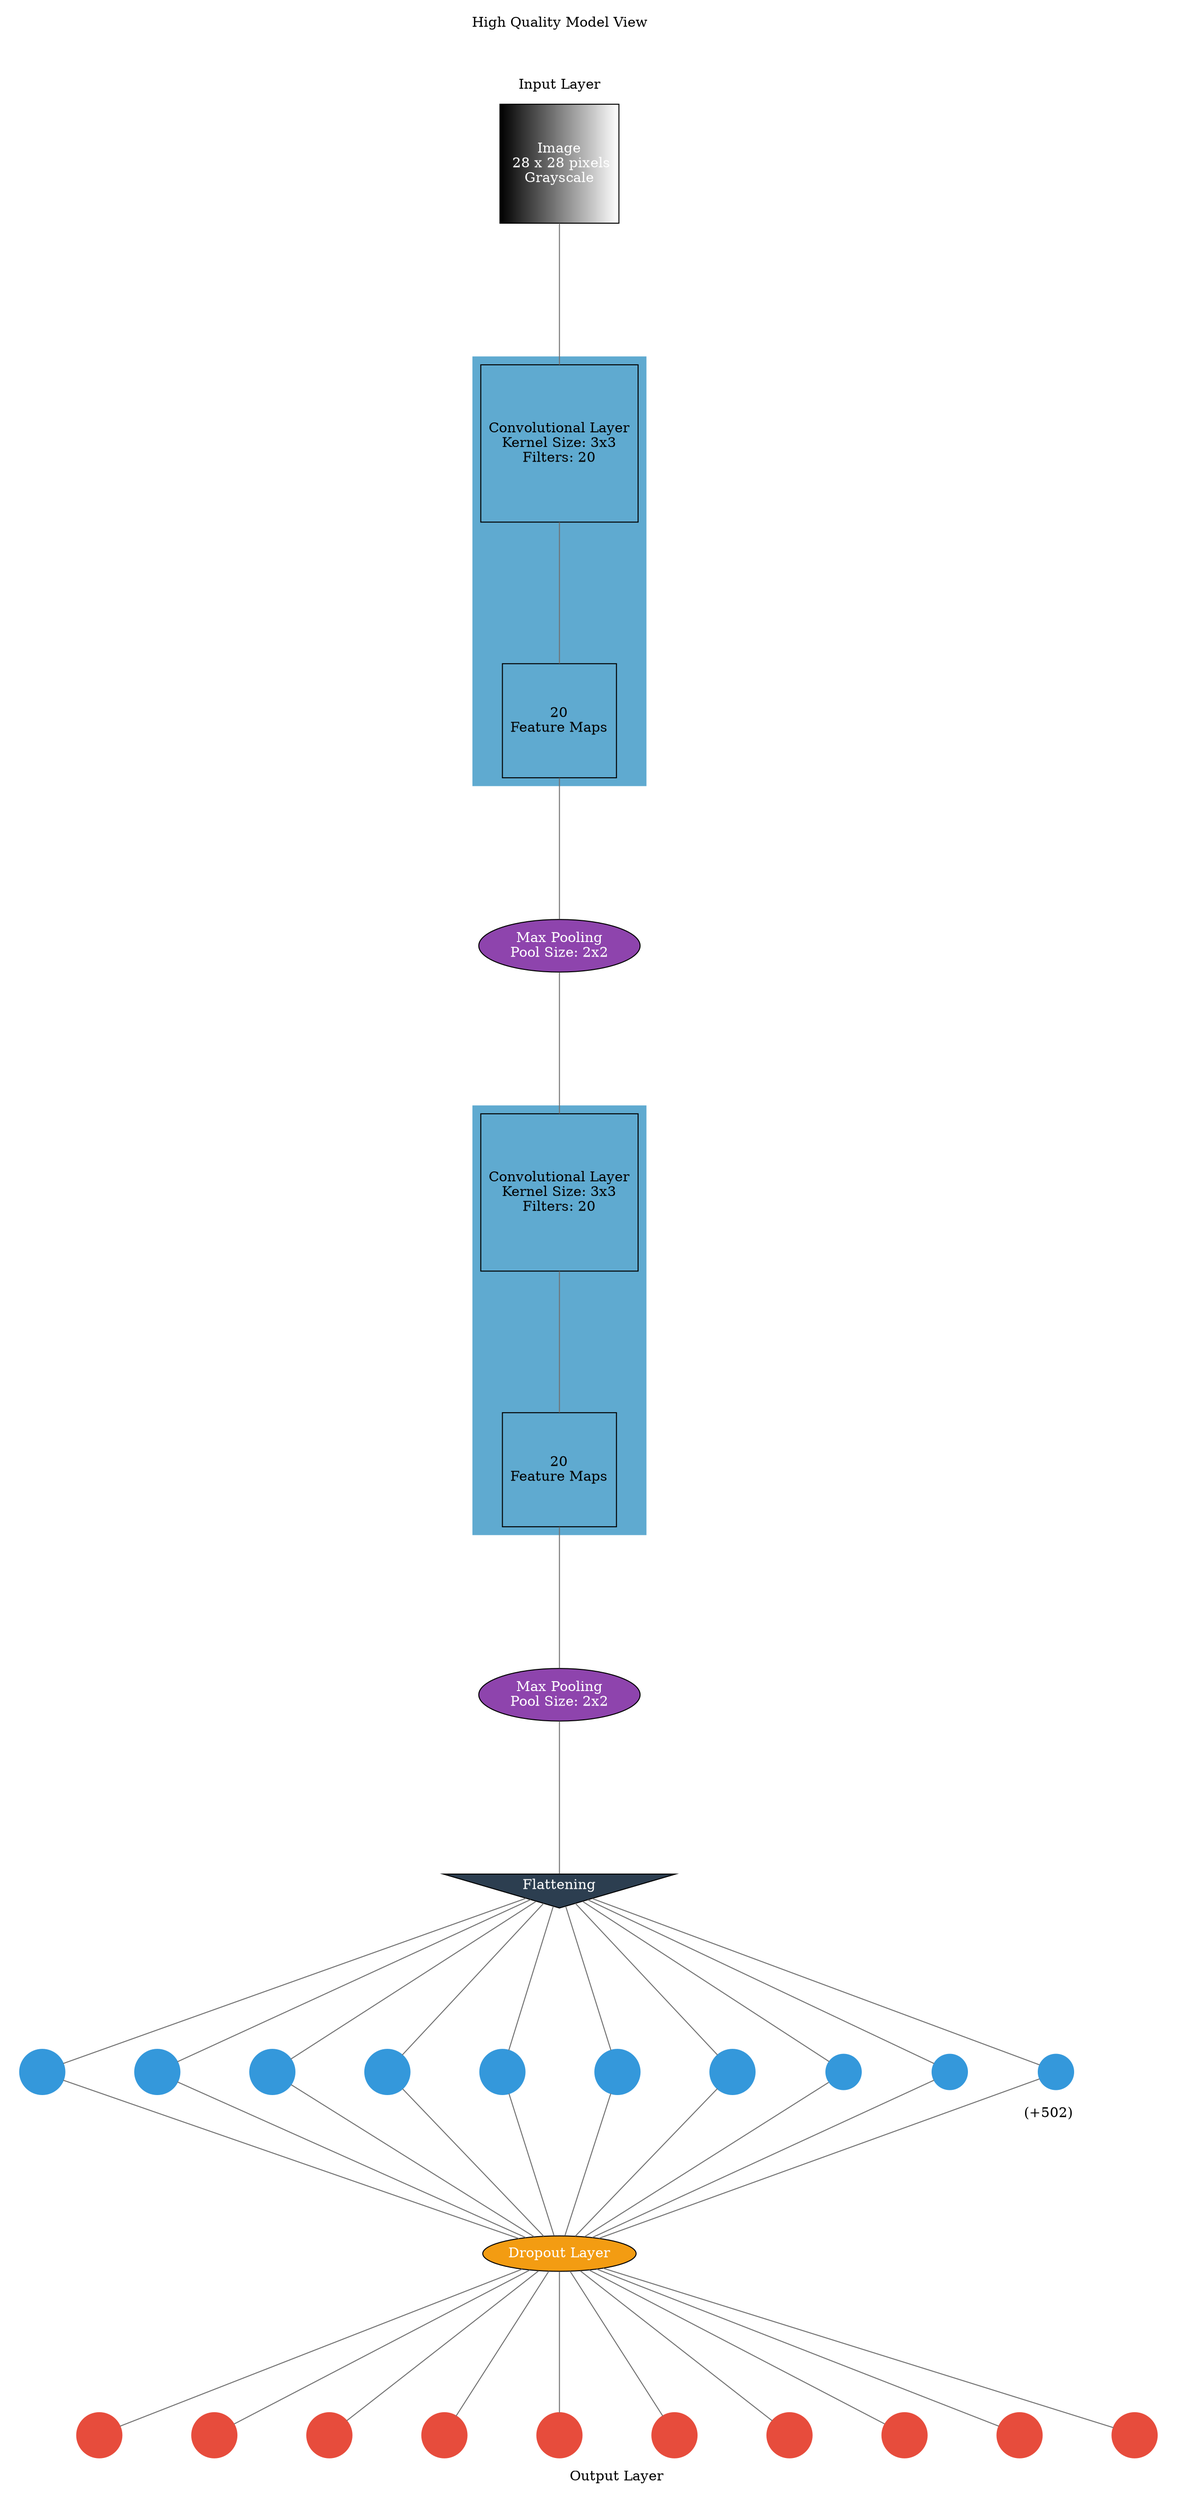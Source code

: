 digraph g {
	graph [nodesep=1 ranksep=2 splines=false]
	edge [arrowhead=none color="#707070"]
	subgraph cluster_input {
		node [fillcolor="black:white" fontcolor=white shape=square style=filled]
		color=white label="High Quality Model View



Input Layer"
		1 [label="Image
 28 x 28 pixels
Grayscale" fontcolor=white]
	}
	conv_2 -> 2
	1 -> conv_2
	subgraph cluster_1 {
		color="#5faad0" style=filled
		conv_2 [label="Convolutional Layer
Kernel Size: 3x3
Filters: 20" shape=square]
		2 [label="20
Feature Maps" shape=square]
	}
	2 -> 3
	subgraph cluster_2 {
		color=white
		3 [label="Max Pooling
Pool Size: 2x2" fillcolor="#8e44ad" fontcolor=white style=filled]
	}
	conv_4 -> 4
	3 -> conv_4
	subgraph cluster_3 {
		color="#5faad0" style=filled
		conv_4 [label="Convolutional Layer
Kernel Size: 3x3
Filters: 20" shape=square]
		4 [label="20
Feature Maps" shape=square]
	}
	4 -> 5
	subgraph cluster_4 {
		color=white
		5 [label="Max Pooling
Pool Size: 2x2" fillcolor="#8e44ad" fontcolor=white style=filled]
	}
	5 -> 6
	subgraph cluster_5 {
		color=white
		6 [label=Flattening fillcolor="#2c3e50" fontcolor=white shape=invtriangle style=filled]
	}
	6 -> 7
	6 -> 8
	6 -> 9
	6 -> 10
	6 -> 11
	6 -> 12
	6 -> 13
	6 -> 14
	6 -> 15
	6 -> 16
	subgraph cluster_6 {
		color=white
		rank=same
		label=" (+502)" labeljust=right labelloc=b
		7 [color="#3498db" fontcolor="#3498db" shape=circle style=filled]
		8 [color="#3498db" fontcolor="#3498db" shape=circle style=filled]
		9 [color="#3498db" fontcolor="#3498db" shape=circle style=filled]
		10 [color="#3498db" fontcolor="#3498db" shape=circle style=filled]
		11 [color="#3498db" fontcolor="#3498db" shape=circle style=filled]
		12 [color="#3498db" fontcolor="#3498db" shape=circle style=filled]
		13 [color="#3498db" fontcolor="#3498db" shape=circle style=filled]
		14 [color="#3498db" fontcolor="#3498db" shape=circle style=filled]
		15 [color="#3498db" fontcolor="#3498db" shape=circle style=filled]
		16 [color="#3498db" fontcolor="#3498db" shape=circle style=filled]
	}
	7 -> 17
	8 -> 17
	9 -> 17
	10 -> 17
	11 -> 17
	12 -> 17
	13 -> 17
	14 -> 17
	15 -> 17
	16 -> 17
	subgraph cluster_7 {
		color=white
		17 [label="Dropout Layer" fillcolor="#f39c12" fontcolor=white style=filled]
	}
	17 -> 18
	17 -> 19
	17 -> 20
	17 -> 21
	17 -> 22
	17 -> 23
	17 -> 24
	17 -> 25
	17 -> 26
	17 -> 27
	subgraph cluster_output {
		node [color="#2ecc71" fontcolor="#2ecc71" shape=circle style=filled]
		color=white
		rank=same
		labeljust=1
		18 [color="#e74c3c" fontcolor="#e74c3c" shape=circle style=filled]
		19 [color="#e74c3c" fontcolor="#e74c3c" shape=circle style=filled]
		20 [color="#e74c3c" fontcolor="#e74c3c" shape=circle style=filled]
		21 [color="#e74c3c" fontcolor="#e74c3c" shape=circle style=filled]
		22 [color="#e74c3c" fontcolor="#e74c3c" shape=circle style=filled]
		23 [color="#e74c3c" fontcolor="#e74c3c" shape=circle style=filled]
		24 [color="#e74c3c" fontcolor="#e74c3c" shape=circle style=filled]
		25 [color="#e74c3c" fontcolor="#e74c3c" shape=circle style=filled]
		26 [color="#e74c3c" fontcolor="#e74c3c" shape=circle style=filled]
		27 [color="#e74c3c" fontcolor="#e74c3c" shape=circle style=filled]
		label="Output Layer" labelloc=bottom
	}
	arrowShape=none
}
